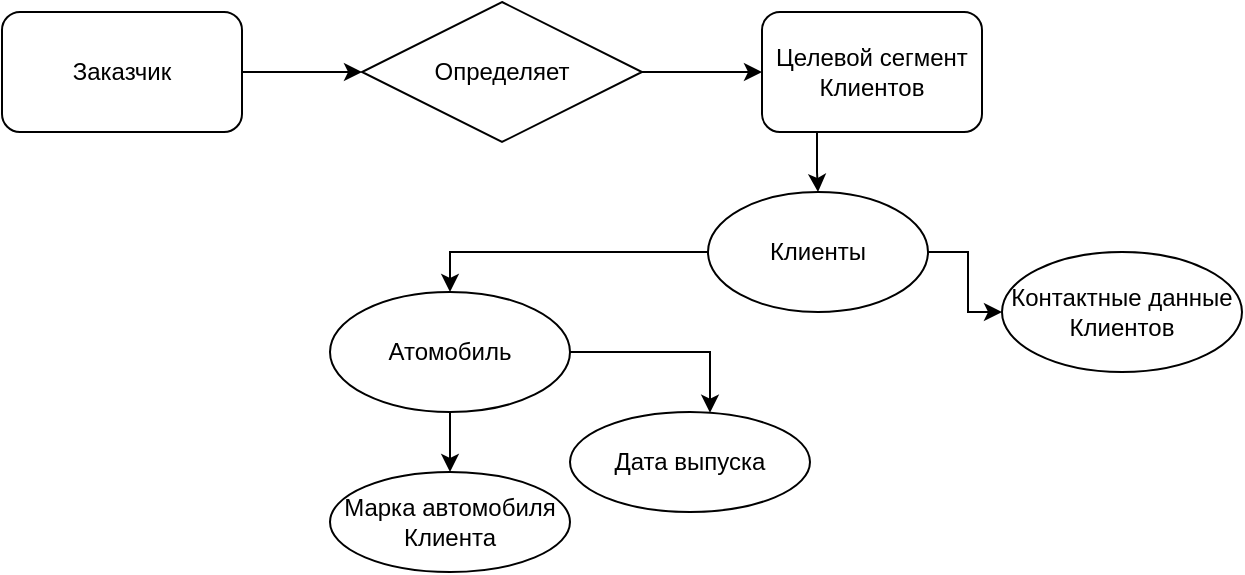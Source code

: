 <mxfile version="14.0.1" type="github">
  <diagram id="C5RBs43oDa-KdzZeNtuy" name="Page-1">
    <mxGraphModel dx="1216" dy="587" grid="1" gridSize="10" guides="1" tooltips="1" connect="1" arrows="1" fold="1" page="1" pageScale="1" pageWidth="827" pageHeight="1169" math="0" shadow="0">
      <root>
        <mxCell id="WIyWlLk6GJQsqaUBKTNV-0" />
        <mxCell id="WIyWlLk6GJQsqaUBKTNV-1" parent="WIyWlLk6GJQsqaUBKTNV-0" />
        <mxCell id="5bKonn04c5YfIkbcitnX-6" style="edgeStyle=orthogonalEdgeStyle;rounded=0;orthogonalLoop=1;jettySize=auto;html=1;exitX=0.25;exitY=1;exitDx=0;exitDy=0;" edge="1" parent="WIyWlLk6GJQsqaUBKTNV-1" source="5bKonn04c5YfIkbcitnX-0" target="5bKonn04c5YfIkbcitnX-5">
          <mxGeometry relative="1" as="geometry" />
        </mxCell>
        <mxCell id="5bKonn04c5YfIkbcitnX-0" value="Целевой сегмент Клиентов" style="rounded=1;whiteSpace=wrap;html=1;" vertex="1" parent="WIyWlLk6GJQsqaUBKTNV-1">
          <mxGeometry x="510" y="70" width="110" height="60" as="geometry" />
        </mxCell>
        <mxCell id="5bKonn04c5YfIkbcitnX-3" style="edgeStyle=orthogonalEdgeStyle;rounded=0;orthogonalLoop=1;jettySize=auto;html=1;entryX=0;entryY=0.5;entryDx=0;entryDy=0;" edge="1" parent="WIyWlLk6GJQsqaUBKTNV-1" source="5bKonn04c5YfIkbcitnX-1" target="5bKonn04c5YfIkbcitnX-2">
          <mxGeometry relative="1" as="geometry" />
        </mxCell>
        <mxCell id="5bKonn04c5YfIkbcitnX-1" value="Заказчик" style="rounded=1;whiteSpace=wrap;html=1;" vertex="1" parent="WIyWlLk6GJQsqaUBKTNV-1">
          <mxGeometry x="130" y="70" width="120" height="60" as="geometry" />
        </mxCell>
        <mxCell id="5bKonn04c5YfIkbcitnX-4" style="edgeStyle=orthogonalEdgeStyle;rounded=0;orthogonalLoop=1;jettySize=auto;html=1;entryX=0;entryY=0.5;entryDx=0;entryDy=0;" edge="1" parent="WIyWlLk6GJQsqaUBKTNV-1" source="5bKonn04c5YfIkbcitnX-2" target="5bKonn04c5YfIkbcitnX-0">
          <mxGeometry relative="1" as="geometry" />
        </mxCell>
        <mxCell id="5bKonn04c5YfIkbcitnX-2" value="Определяет" style="rhombus;whiteSpace=wrap;html=1;" vertex="1" parent="WIyWlLk6GJQsqaUBKTNV-1">
          <mxGeometry x="310" y="65" width="140" height="70" as="geometry" />
        </mxCell>
        <mxCell id="5bKonn04c5YfIkbcitnX-13" value="" style="edgeStyle=orthogonalEdgeStyle;rounded=0;orthogonalLoop=1;jettySize=auto;html=1;" edge="1" parent="WIyWlLk6GJQsqaUBKTNV-1" source="5bKonn04c5YfIkbcitnX-5" target="5bKonn04c5YfIkbcitnX-9">
          <mxGeometry relative="1" as="geometry" />
        </mxCell>
        <mxCell id="5bKonn04c5YfIkbcitnX-16" style="edgeStyle=orthogonalEdgeStyle;rounded=0;orthogonalLoop=1;jettySize=auto;html=1;exitX=0;exitY=0.5;exitDx=0;exitDy=0;entryX=0.5;entryY=0;entryDx=0;entryDy=0;" edge="1" parent="WIyWlLk6GJQsqaUBKTNV-1" source="5bKonn04c5YfIkbcitnX-5" target="5bKonn04c5YfIkbcitnX-7">
          <mxGeometry relative="1" as="geometry" />
        </mxCell>
        <mxCell id="5bKonn04c5YfIkbcitnX-5" value="Клиенты" style="ellipse;whiteSpace=wrap;html=1;" vertex="1" parent="WIyWlLk6GJQsqaUBKTNV-1">
          <mxGeometry x="483" y="160" width="110" height="60" as="geometry" />
        </mxCell>
        <mxCell id="5bKonn04c5YfIkbcitnX-12" value="" style="edgeStyle=orthogonalEdgeStyle;rounded=0;orthogonalLoop=1;jettySize=auto;html=1;" edge="1" parent="WIyWlLk6GJQsqaUBKTNV-1" source="5bKonn04c5YfIkbcitnX-7" target="5bKonn04c5YfIkbcitnX-11">
          <mxGeometry relative="1" as="geometry">
            <Array as="points">
              <mxPoint x="484" y="240" />
            </Array>
          </mxGeometry>
        </mxCell>
        <mxCell id="5bKonn04c5YfIkbcitnX-18" value="" style="edgeStyle=orthogonalEdgeStyle;rounded=0;orthogonalLoop=1;jettySize=auto;html=1;" edge="1" parent="WIyWlLk6GJQsqaUBKTNV-1" source="5bKonn04c5YfIkbcitnX-7" target="5bKonn04c5YfIkbcitnX-17">
          <mxGeometry relative="1" as="geometry" />
        </mxCell>
        <mxCell id="5bKonn04c5YfIkbcitnX-7" value="Атомобиль" style="ellipse;whiteSpace=wrap;html=1;" vertex="1" parent="WIyWlLk6GJQsqaUBKTNV-1">
          <mxGeometry x="294" y="210" width="120" height="60" as="geometry" />
        </mxCell>
        <mxCell id="5bKonn04c5YfIkbcitnX-9" value="Контактные данные Клиентов" style="ellipse;whiteSpace=wrap;html=1;" vertex="1" parent="WIyWlLk6GJQsqaUBKTNV-1">
          <mxGeometry x="630" y="190" width="120" height="60" as="geometry" />
        </mxCell>
        <mxCell id="5bKonn04c5YfIkbcitnX-11" value="Дата выпуска" style="ellipse;whiteSpace=wrap;html=1;" vertex="1" parent="WIyWlLk6GJQsqaUBKTNV-1">
          <mxGeometry x="414" y="270" width="120" height="50" as="geometry" />
        </mxCell>
        <mxCell id="5bKonn04c5YfIkbcitnX-17" value="Марка автомобиля Клиента" style="ellipse;whiteSpace=wrap;html=1;" vertex="1" parent="WIyWlLk6GJQsqaUBKTNV-1">
          <mxGeometry x="294" y="300" width="120" height="50" as="geometry" />
        </mxCell>
      </root>
    </mxGraphModel>
  </diagram>
</mxfile>
